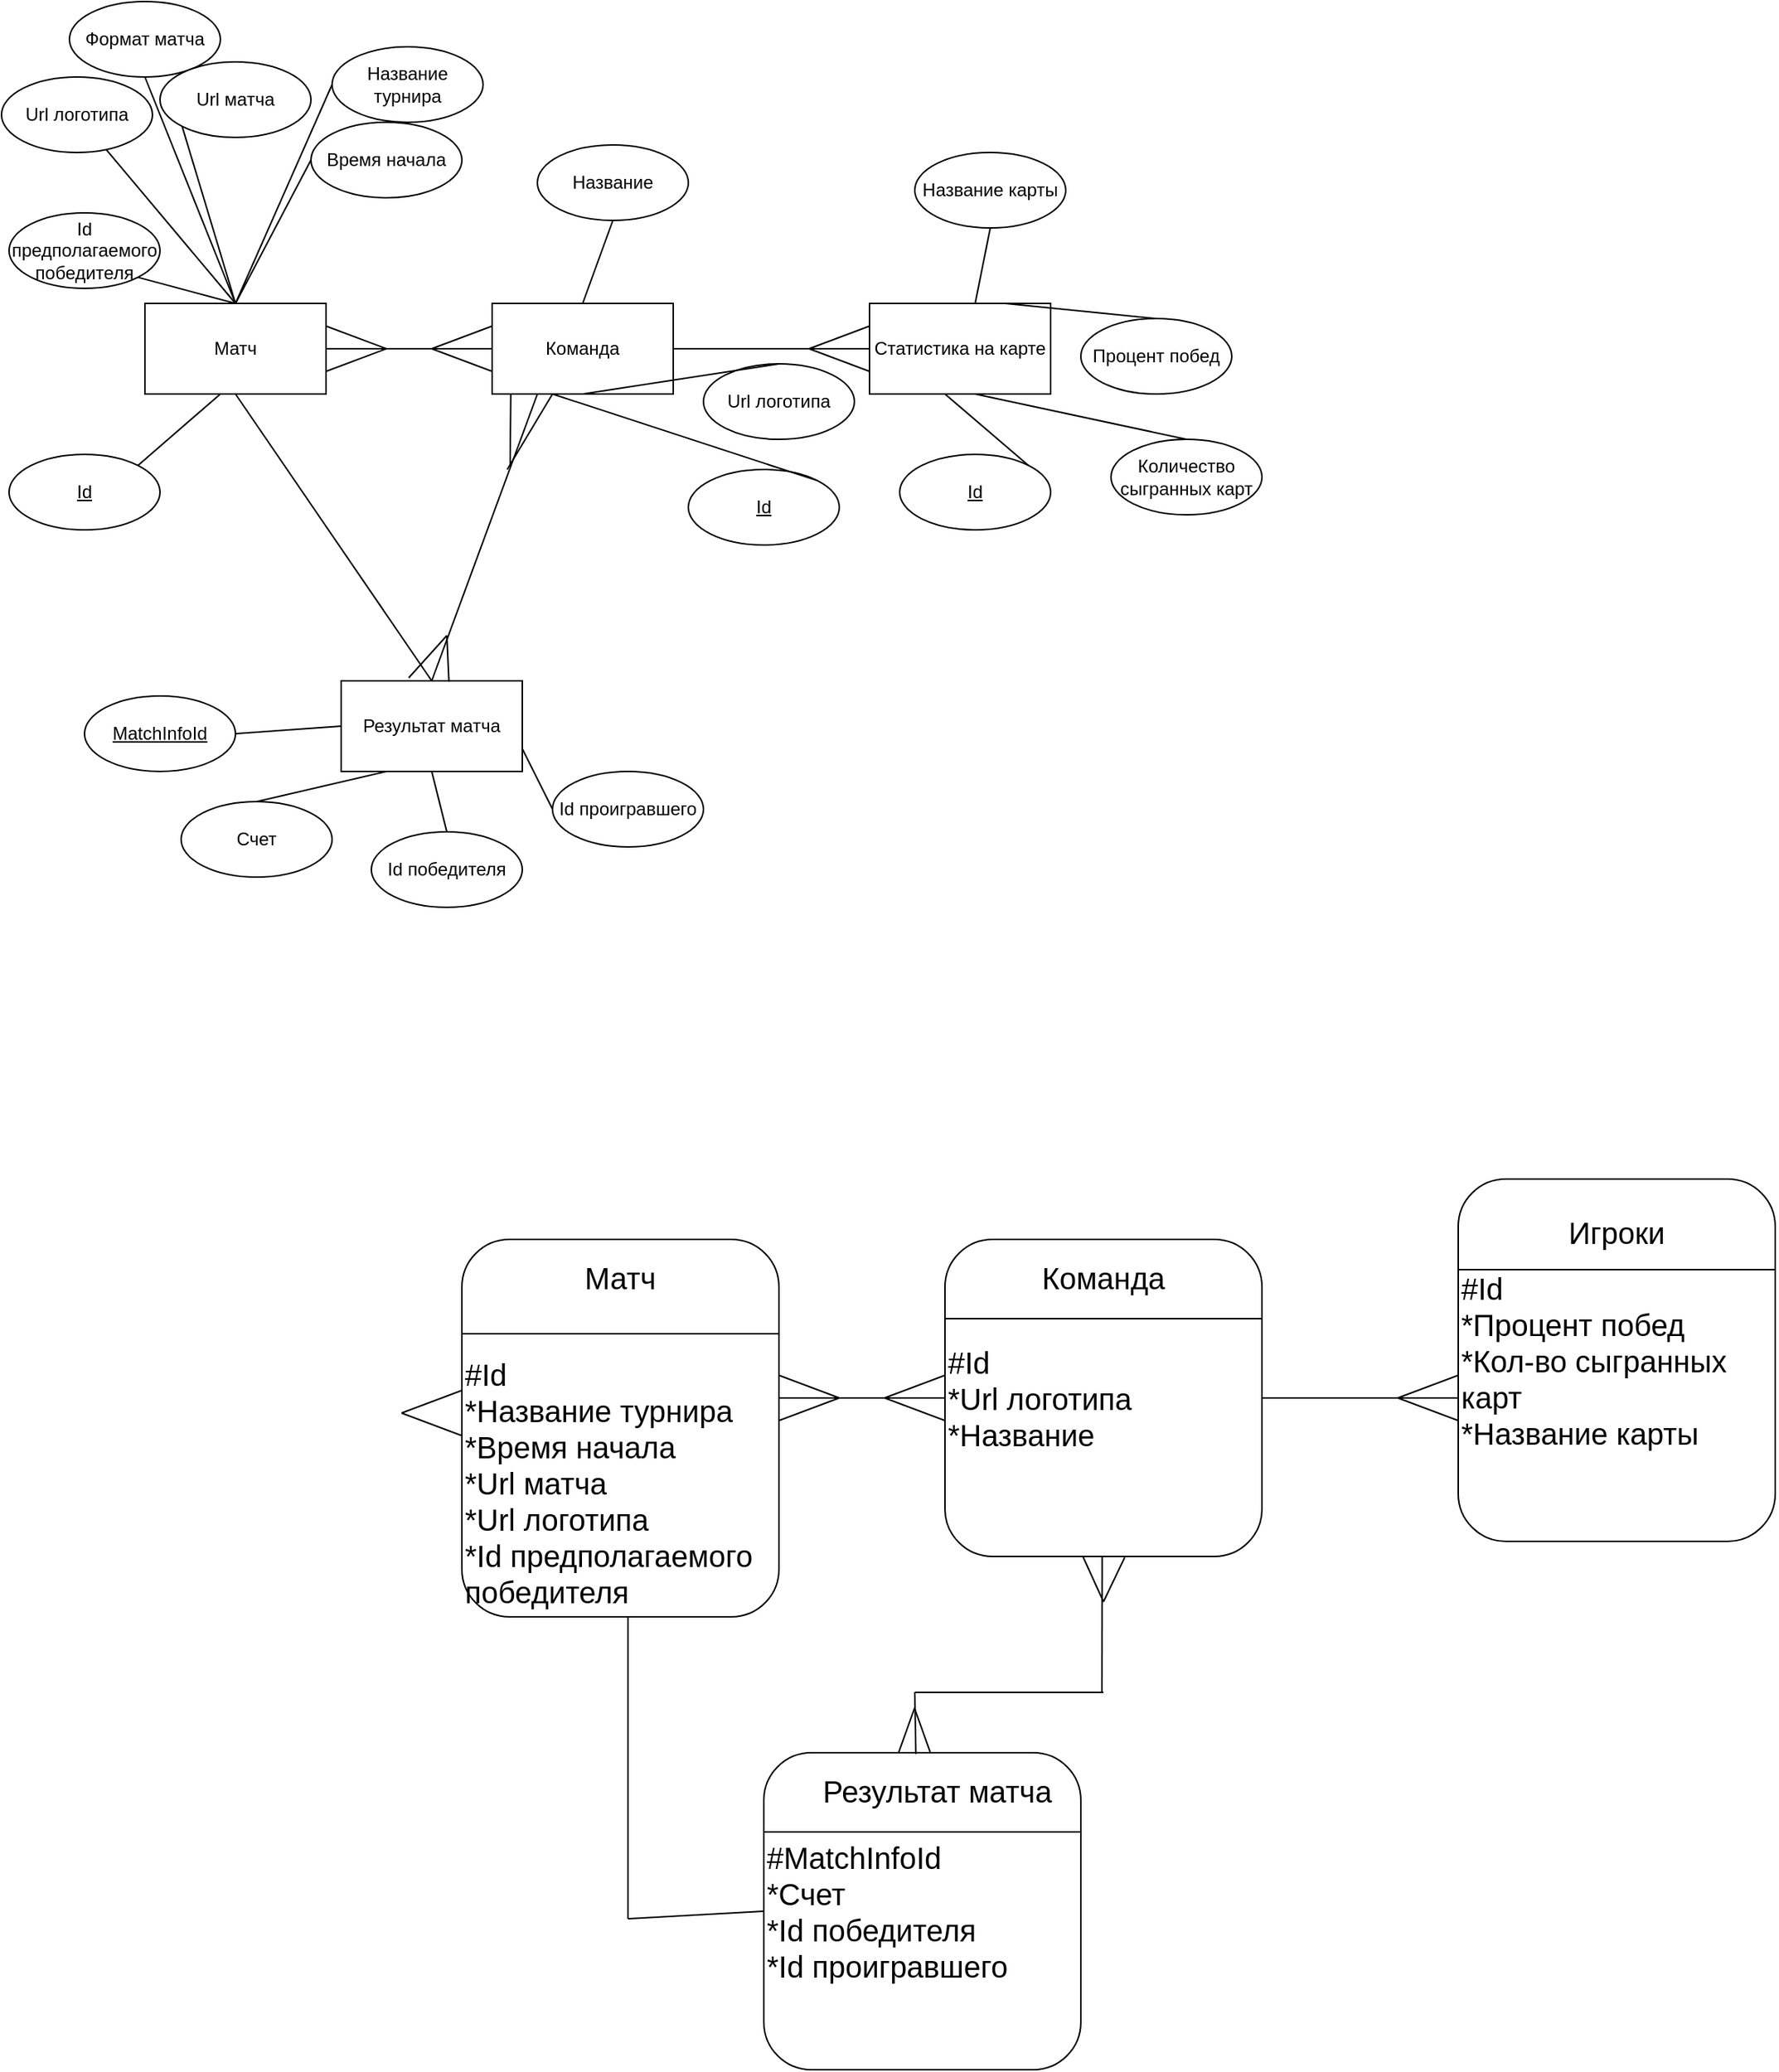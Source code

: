 <mxfile version="14.7.2" type="github">
  <diagram id="03FjcUnf6Z8f4p4BtVnu" name="Page-1">
    <mxGraphModel dx="1925" dy="1122" grid="1" gridSize="10" guides="1" tooltips="1" connect="1" arrows="1" fold="1" page="1" pageScale="1" pageWidth="827" pageHeight="1169" math="0" shadow="0">
      <root>
        <mxCell id="0" />
        <mxCell id="1" parent="0" />
        <mxCell id="qCNo12KEY4N09CPlPDrK-2" value="" style="endArrow=none;html=1;exitX=0.5;exitY=0;exitDx=0;exitDy=0;entryX=0.5;entryY=1;entryDx=0;entryDy=0;" parent="1" source="0zwGo8pYZ29Yp3DjjryM-12" target="qCNo12KEY4N09CPlPDrK-3" edge="1">
          <mxGeometry width="50" height="50" relative="1" as="geometry">
            <mxPoint x="50" y="440" as="sourcePoint" />
            <mxPoint x="240" y="440" as="targetPoint" />
          </mxGeometry>
        </mxCell>
        <mxCell id="qCNo12KEY4N09CPlPDrK-3" value="Матч" style="rounded=0;whiteSpace=wrap;html=1;" parent="1" vertex="1">
          <mxGeometry x="240" y="410" width="120" height="60" as="geometry" />
        </mxCell>
        <mxCell id="qCNo12KEY4N09CPlPDrK-6" value="" style="endArrow=none;html=1;exitX=1;exitY=0.5;exitDx=0;exitDy=0;" parent="1" edge="1">
          <mxGeometry width="50" height="50" relative="1" as="geometry">
            <mxPoint x="360" y="440" as="sourcePoint" />
            <mxPoint x="470" y="440" as="targetPoint" />
          </mxGeometry>
        </mxCell>
        <mxCell id="qCNo12KEY4N09CPlPDrK-7" value="Команда" style="rounded=0;whiteSpace=wrap;html=1;" parent="1" vertex="1">
          <mxGeometry x="470" y="410" width="120" height="60" as="geometry" />
        </mxCell>
        <mxCell id="qCNo12KEY4N09CPlPDrK-8" value="" style="endArrow=none;html=1;entryX=0;entryY=0.25;entryDx=0;entryDy=0;" parent="1" target="qCNo12KEY4N09CPlPDrK-7" edge="1">
          <mxGeometry width="50" height="50" relative="1" as="geometry">
            <mxPoint x="430" y="440" as="sourcePoint" />
            <mxPoint x="490" y="400" as="targetPoint" />
          </mxGeometry>
        </mxCell>
        <mxCell id="qCNo12KEY4N09CPlPDrK-9" value="" style="endArrow=none;html=1;entryX=0;entryY=0.75;entryDx=0;entryDy=0;" parent="1" target="qCNo12KEY4N09CPlPDrK-7" edge="1">
          <mxGeometry width="50" height="50" relative="1" as="geometry">
            <mxPoint x="430" y="440" as="sourcePoint" />
            <mxPoint x="480" y="435" as="targetPoint" />
          </mxGeometry>
        </mxCell>
        <mxCell id="qCNo12KEY4N09CPlPDrK-10" value="" style="endArrow=none;html=1;entryX=1;entryY=0.25;entryDx=0;entryDy=0;" parent="1" target="qCNo12KEY4N09CPlPDrK-3" edge="1">
          <mxGeometry width="50" height="50" relative="1" as="geometry">
            <mxPoint x="400" y="440" as="sourcePoint" />
            <mxPoint x="480" y="435" as="targetPoint" />
          </mxGeometry>
        </mxCell>
        <mxCell id="qCNo12KEY4N09CPlPDrK-11" value="" style="endArrow=none;html=1;entryX=1;entryY=0.75;entryDx=0;entryDy=0;" parent="1" target="qCNo12KEY4N09CPlPDrK-3" edge="1">
          <mxGeometry width="50" height="50" relative="1" as="geometry">
            <mxPoint x="400" y="440" as="sourcePoint" />
            <mxPoint x="480" y="465" as="targetPoint" />
          </mxGeometry>
        </mxCell>
        <mxCell id="qCNo12KEY4N09CPlPDrK-12" value="Статистика на карте" style="rounded=0;whiteSpace=wrap;html=1;" parent="1" vertex="1">
          <mxGeometry x="720" y="410" width="120" height="60" as="geometry" />
        </mxCell>
        <mxCell id="qCNo12KEY4N09CPlPDrK-13" value="" style="endArrow=none;html=1;entryX=0;entryY=0.25;entryDx=0;entryDy=0;" parent="1" target="qCNo12KEY4N09CPlPDrK-12" edge="1">
          <mxGeometry width="50" height="50" relative="1" as="geometry">
            <mxPoint x="680" y="440" as="sourcePoint" />
            <mxPoint x="740" y="400" as="targetPoint" />
          </mxGeometry>
        </mxCell>
        <mxCell id="qCNo12KEY4N09CPlPDrK-14" value="" style="endArrow=none;html=1;entryX=0;entryY=0.75;entryDx=0;entryDy=0;" parent="1" target="qCNo12KEY4N09CPlPDrK-12" edge="1">
          <mxGeometry width="50" height="50" relative="1" as="geometry">
            <mxPoint x="680" y="440" as="sourcePoint" />
            <mxPoint x="730" y="435" as="targetPoint" />
          </mxGeometry>
        </mxCell>
        <mxCell id="qCNo12KEY4N09CPlPDrK-15" value="" style="endArrow=none;html=1;exitX=1;exitY=0.5;exitDx=0;exitDy=0;entryX=0;entryY=0.5;entryDx=0;entryDy=0;" parent="1" source="qCNo12KEY4N09CPlPDrK-7" target="qCNo12KEY4N09CPlPDrK-12" edge="1">
          <mxGeometry width="50" height="50" relative="1" as="geometry">
            <mxPoint x="370" y="450" as="sourcePoint" />
            <mxPoint x="480" y="450" as="targetPoint" />
          </mxGeometry>
        </mxCell>
        <mxCell id="qCNo12KEY4N09CPlPDrK-32" value="Формат матча" style="ellipse;whiteSpace=wrap;html=1;" parent="1" vertex="1">
          <mxGeometry x="190" y="210" width="100" height="50" as="geometry" />
        </mxCell>
        <mxCell id="qCNo12KEY4N09CPlPDrK-33" value="Url матча" style="ellipse;whiteSpace=wrap;html=1;" parent="1" vertex="1">
          <mxGeometry x="250" y="250" width="100" height="50" as="geometry" />
        </mxCell>
        <mxCell id="qCNo12KEY4N09CPlPDrK-34" value="Url логотипа" style="ellipse;whiteSpace=wrap;html=1;" parent="1" vertex="1">
          <mxGeometry x="610" y="450" width="100" height="50" as="geometry" />
        </mxCell>
        <mxCell id="qCNo12KEY4N09CPlPDrK-35" value="" style="endArrow=none;html=1;exitX=0.5;exitY=0;exitDx=0;exitDy=0;entryX=0.5;entryY=1;entryDx=0;entryDy=0;" parent="1" source="qCNo12KEY4N09CPlPDrK-3" target="qCNo12KEY4N09CPlPDrK-32" edge="1">
          <mxGeometry width="50" height="50" relative="1" as="geometry">
            <mxPoint x="330" y="410" as="sourcePoint" />
            <mxPoint x="380" y="360" as="targetPoint" />
          </mxGeometry>
        </mxCell>
        <mxCell id="qCNo12KEY4N09CPlPDrK-36" value="" style="endArrow=none;html=1;entryX=0;entryY=1;entryDx=0;entryDy=0;exitX=0.5;exitY=0;exitDx=0;exitDy=0;" parent="1" source="qCNo12KEY4N09CPlPDrK-3" target="qCNo12KEY4N09CPlPDrK-33" edge="1">
          <mxGeometry width="50" height="50" relative="1" as="geometry">
            <mxPoint x="300" y="400" as="sourcePoint" />
            <mxPoint x="330" y="360" as="targetPoint" />
          </mxGeometry>
        </mxCell>
        <mxCell id="qCNo12KEY4N09CPlPDrK-37" value="" style="endArrow=none;html=1;exitX=0.5;exitY=1;exitDx=0;exitDy=0;entryX=0.5;entryY=0;entryDx=0;entryDy=0;" parent="1" source="qCNo12KEY4N09CPlPDrK-7" target="qCNo12KEY4N09CPlPDrK-34" edge="1">
          <mxGeometry width="50" height="50" relative="1" as="geometry">
            <mxPoint x="680" y="620" as="sourcePoint" />
            <mxPoint x="720" y="560" as="targetPoint" />
          </mxGeometry>
        </mxCell>
        <mxCell id="qCNo12KEY4N09CPlPDrK-38" value="Название" style="ellipse;whiteSpace=wrap;html=1;" parent="1" vertex="1">
          <mxGeometry x="500" y="305" width="100" height="50" as="geometry" />
        </mxCell>
        <mxCell id="qCNo12KEY4N09CPlPDrK-39" value="" style="endArrow=none;html=1;exitX=0.5;exitY=0;exitDx=0;exitDy=0;entryX=0.5;entryY=1;entryDx=0;entryDy=0;" parent="1" source="qCNo12KEY4N09CPlPDrK-7" target="qCNo12KEY4N09CPlPDrK-38" edge="1">
          <mxGeometry width="50" height="50" relative="1" as="geometry">
            <mxPoint x="560" y="430" as="sourcePoint" />
            <mxPoint x="610" y="380" as="targetPoint" />
          </mxGeometry>
        </mxCell>
        <mxCell id="qCNo12KEY4N09CPlPDrK-40" value="Название карты" style="ellipse;whiteSpace=wrap;html=1;" parent="1" vertex="1">
          <mxGeometry x="750" y="310" width="100" height="50" as="geometry" />
        </mxCell>
        <mxCell id="qCNo12KEY4N09CPlPDrK-41" value="" style="endArrow=none;html=1;exitX=0.5;exitY=0;exitDx=0;exitDy=0;entryX=0.5;entryY=1;entryDx=0;entryDy=0;" parent="1" target="qCNo12KEY4N09CPlPDrK-40" edge="1">
          <mxGeometry width="50" height="50" relative="1" as="geometry">
            <mxPoint x="790" y="410" as="sourcePoint" />
            <mxPoint x="870" y="380" as="targetPoint" />
          </mxGeometry>
        </mxCell>
        <mxCell id="qCNo12KEY4N09CPlPDrK-42" value="Количество сыгранных карт" style="ellipse;whiteSpace=wrap;html=1;" parent="1" vertex="1">
          <mxGeometry x="880" y="500" width="100" height="50" as="geometry" />
        </mxCell>
        <mxCell id="qCNo12KEY4N09CPlPDrK-43" value="" style="endArrow=none;html=1;exitX=0.5;exitY=1;exitDx=0;exitDy=0;entryX=0.5;entryY=0;entryDx=0;entryDy=0;" parent="1" target="qCNo12KEY4N09CPlPDrK-42" edge="1">
          <mxGeometry width="50" height="50" relative="1" as="geometry">
            <mxPoint x="790" y="470" as="sourcePoint" />
            <mxPoint x="980" y="560" as="targetPoint" />
          </mxGeometry>
        </mxCell>
        <mxCell id="qCNo12KEY4N09CPlPDrK-52" value="&lt;font style=&quot;font-size: 20px&quot;&gt;#MatchInfoId&lt;br&gt;*Счет&lt;br&gt;*Id победителя&lt;br&gt;*Id проигравшего&lt;br&gt;&lt;/font&gt;" style="rounded=1;whiteSpace=wrap;html=1;align=left;" parent="1" vertex="1">
          <mxGeometry x="650" y="1370" width="210" height="210" as="geometry" />
        </mxCell>
        <mxCell id="qCNo12KEY4N09CPlPDrK-53" value="" style="endArrow=none;html=1;exitX=0;exitY=0.25;exitDx=0;exitDy=0;entryX=1;entryY=0.25;entryDx=0;entryDy=0;" parent="1" source="qCNo12KEY4N09CPlPDrK-52" target="qCNo12KEY4N09CPlPDrK-52" edge="1">
          <mxGeometry width="50" height="50" relative="1" as="geometry">
            <mxPoint x="740" y="1500" as="sourcePoint" />
            <mxPoint x="790" y="1450" as="targetPoint" />
          </mxGeometry>
        </mxCell>
        <mxCell id="qCNo12KEY4N09CPlPDrK-54" value="&lt;span style=&quot;font-size: 20px&quot;&gt;Результат матча&lt;/span&gt;" style="text;html=1;strokeColor=none;fillColor=none;align=center;verticalAlign=middle;whiteSpace=wrap;rounded=0;" parent="1" vertex="1">
          <mxGeometry x="660" y="1370" width="210" height="50" as="geometry" />
        </mxCell>
        <mxCell id="qCNo12KEY4N09CPlPDrK-56" value="&lt;font style=&quot;font-size: 20px&quot;&gt;&lt;br&gt;&lt;br&gt;&lt;br&gt;&lt;br&gt;#Id&lt;br&gt;*Название турнира&lt;br&gt;&lt;div&gt;&lt;span&gt;*Время начала&lt;/span&gt;&lt;/div&gt;*Url матча&lt;br&gt;*Url логотипа&lt;br&gt;*Id предполагаемого победителя&lt;br&gt;&lt;br&gt;&lt;/font&gt;" style="rounded=1;whiteSpace=wrap;html=1;align=left;" parent="1" vertex="1">
          <mxGeometry x="450" y="1030" width="210" height="250" as="geometry" />
        </mxCell>
        <mxCell id="qCNo12KEY4N09CPlPDrK-57" value="" style="endArrow=none;html=1;exitX=0;exitY=0.25;exitDx=0;exitDy=0;entryX=1;entryY=0.25;entryDx=0;entryDy=0;" parent="1" source="qCNo12KEY4N09CPlPDrK-56" target="qCNo12KEY4N09CPlPDrK-56" edge="1">
          <mxGeometry width="50" height="50" relative="1" as="geometry">
            <mxPoint x="530" y="1160" as="sourcePoint" />
            <mxPoint x="580" y="1110" as="targetPoint" />
          </mxGeometry>
        </mxCell>
        <mxCell id="qCNo12KEY4N09CPlPDrK-58" value="&lt;span style=&quot;font-size: 20px&quot;&gt;Матч&lt;/span&gt;" style="text;html=1;strokeColor=none;fillColor=none;align=center;verticalAlign=middle;whiteSpace=wrap;rounded=0;" parent="1" vertex="1">
          <mxGeometry x="450" y="1030" width="210" height="50" as="geometry" />
        </mxCell>
        <mxCell id="qCNo12KEY4N09CPlPDrK-60" value="" style="endArrow=none;html=1;entryX=0;entryY=0.25;entryDx=0;entryDy=0;" parent="1" edge="1">
          <mxGeometry width="50" height="50" relative="1" as="geometry">
            <mxPoint x="410.0" y="1145" as="sourcePoint" />
            <mxPoint x="450.0" y="1130" as="targetPoint" />
          </mxGeometry>
        </mxCell>
        <mxCell id="qCNo12KEY4N09CPlPDrK-61" value="" style="endArrow=none;html=1;entryX=0;entryY=0.75;entryDx=0;entryDy=0;" parent="1" edge="1">
          <mxGeometry width="50" height="50" relative="1" as="geometry">
            <mxPoint x="410.0" y="1145" as="sourcePoint" />
            <mxPoint x="450.0" y="1160" as="targetPoint" />
          </mxGeometry>
        </mxCell>
        <mxCell id="qCNo12KEY4N09CPlPDrK-62" value="&lt;font style=&quot;font-size: 20px&quot;&gt;#Id&lt;br&gt;*Url логотипа&lt;br&gt;*Название&lt;br&gt;&lt;/font&gt;" style="rounded=1;whiteSpace=wrap;html=1;align=left;" parent="1" vertex="1">
          <mxGeometry x="770" y="1030" width="210" height="210" as="geometry" />
        </mxCell>
        <mxCell id="qCNo12KEY4N09CPlPDrK-63" value="" style="endArrow=none;html=1;exitX=0;exitY=0.25;exitDx=0;exitDy=0;entryX=1;entryY=0.25;entryDx=0;entryDy=0;" parent="1" source="qCNo12KEY4N09CPlPDrK-62" target="qCNo12KEY4N09CPlPDrK-62" edge="1">
          <mxGeometry width="50" height="50" relative="1" as="geometry">
            <mxPoint x="850" y="1160" as="sourcePoint" />
            <mxPoint x="900" y="1110" as="targetPoint" />
          </mxGeometry>
        </mxCell>
        <mxCell id="qCNo12KEY4N09CPlPDrK-64" value="&lt;span style=&quot;font-size: 20px&quot;&gt;Команда&lt;/span&gt;" style="text;html=1;strokeColor=none;fillColor=none;align=center;verticalAlign=middle;whiteSpace=wrap;rounded=0;" parent="1" vertex="1">
          <mxGeometry x="770" y="1030" width="210" height="50" as="geometry" />
        </mxCell>
        <mxCell id="qCNo12KEY4N09CPlPDrK-65" value="" style="endArrow=none;html=1;exitX=1;exitY=0.5;exitDx=0;exitDy=0;" parent="1" edge="1">
          <mxGeometry width="50" height="50" relative="1" as="geometry">
            <mxPoint x="660" y="1135" as="sourcePoint" />
            <mxPoint x="770" y="1135" as="targetPoint" />
          </mxGeometry>
        </mxCell>
        <mxCell id="qCNo12KEY4N09CPlPDrK-66" value="" style="endArrow=none;html=1;entryX=0;entryY=0.25;entryDx=0;entryDy=0;" parent="1" edge="1">
          <mxGeometry width="50" height="50" relative="1" as="geometry">
            <mxPoint x="730" y="1135" as="sourcePoint" />
            <mxPoint x="770" y="1120" as="targetPoint" />
          </mxGeometry>
        </mxCell>
        <mxCell id="qCNo12KEY4N09CPlPDrK-67" value="" style="endArrow=none;html=1;entryX=0;entryY=0.75;entryDx=0;entryDy=0;" parent="1" edge="1">
          <mxGeometry width="50" height="50" relative="1" as="geometry">
            <mxPoint x="730" y="1135" as="sourcePoint" />
            <mxPoint x="770" y="1150" as="targetPoint" />
          </mxGeometry>
        </mxCell>
        <mxCell id="qCNo12KEY4N09CPlPDrK-68" value="" style="endArrow=none;html=1;entryX=1;entryY=0.25;entryDx=0;entryDy=0;" parent="1" edge="1">
          <mxGeometry width="50" height="50" relative="1" as="geometry">
            <mxPoint x="700" y="1135" as="sourcePoint" />
            <mxPoint x="660" y="1120" as="targetPoint" />
          </mxGeometry>
        </mxCell>
        <mxCell id="qCNo12KEY4N09CPlPDrK-69" value="" style="endArrow=none;html=1;entryX=1;entryY=0.75;entryDx=0;entryDy=0;" parent="1" edge="1">
          <mxGeometry width="50" height="50" relative="1" as="geometry">
            <mxPoint x="700" y="1135" as="sourcePoint" />
            <mxPoint x="660" y="1150" as="targetPoint" />
          </mxGeometry>
        </mxCell>
        <mxCell id="qCNo12KEY4N09CPlPDrK-77" value="&lt;font style=&quot;font-size: 20px&quot;&gt;#Id&lt;br&gt;*Процент побед&lt;br&gt;*Кол-во сыгранных карт&lt;br&gt;*Название карты&lt;br&gt;&lt;/font&gt;" style="rounded=1;whiteSpace=wrap;html=1;align=left;" parent="1" vertex="1">
          <mxGeometry x="1110" y="990" width="210" height="240" as="geometry" />
        </mxCell>
        <mxCell id="qCNo12KEY4N09CPlPDrK-78" value="" style="endArrow=none;html=1;exitX=0;exitY=0.25;exitDx=0;exitDy=0;entryX=1;entryY=0.25;entryDx=0;entryDy=0;" parent="1" source="qCNo12KEY4N09CPlPDrK-77" target="qCNo12KEY4N09CPlPDrK-77" edge="1">
          <mxGeometry width="50" height="50" relative="1" as="geometry">
            <mxPoint x="1190" y="1150" as="sourcePoint" />
            <mxPoint x="1240" y="1100" as="targetPoint" />
          </mxGeometry>
        </mxCell>
        <mxCell id="qCNo12KEY4N09CPlPDrK-79" value="&lt;span style=&quot;font-size: 20px&quot;&gt;Игроки&lt;/span&gt;" style="text;html=1;strokeColor=none;fillColor=none;align=center;verticalAlign=middle;whiteSpace=wrap;rounded=0;" parent="1" vertex="1">
          <mxGeometry x="1110" y="1000" width="210" height="50" as="geometry" />
        </mxCell>
        <mxCell id="qCNo12KEY4N09CPlPDrK-80" value="" style="endArrow=none;html=1;entryX=0;entryY=0.25;entryDx=0;entryDy=0;" parent="1" edge="1">
          <mxGeometry width="50" height="50" relative="1" as="geometry">
            <mxPoint x="1070" y="1135" as="sourcePoint" />
            <mxPoint x="1110" y="1120" as="targetPoint" />
          </mxGeometry>
        </mxCell>
        <mxCell id="qCNo12KEY4N09CPlPDrK-81" value="" style="endArrow=none;html=1;entryX=0;entryY=0.75;entryDx=0;entryDy=0;" parent="1" edge="1">
          <mxGeometry width="50" height="50" relative="1" as="geometry">
            <mxPoint x="1070" y="1135" as="sourcePoint" />
            <mxPoint x="1110" y="1150" as="targetPoint" />
          </mxGeometry>
        </mxCell>
        <mxCell id="qCNo12KEY4N09CPlPDrK-82" value="" style="endArrow=none;html=1;exitX=1;exitY=0.5;exitDx=0;exitDy=0;entryX=0;entryY=0.5;entryDx=0;entryDy=0;" parent="1" edge="1">
          <mxGeometry width="50" height="50" relative="1" as="geometry">
            <mxPoint x="980" y="1135" as="sourcePoint" />
            <mxPoint x="1110" y="1135" as="targetPoint" />
          </mxGeometry>
        </mxCell>
        <mxCell id="qCNo12KEY4N09CPlPDrK-90" value="" style="endArrow=none;html=1;" parent="1" edge="1">
          <mxGeometry width="50" height="50" relative="1" as="geometry">
            <mxPoint x="560" y="1480" as="sourcePoint" />
            <mxPoint x="560" y="1280" as="targetPoint" />
          </mxGeometry>
        </mxCell>
        <mxCell id="qCNo12KEY4N09CPlPDrK-104" value="&lt;u&gt;Id&lt;/u&gt;" style="ellipse;whiteSpace=wrap;html=1;" parent="1" vertex="1">
          <mxGeometry x="150" y="510" width="100" height="50" as="geometry" />
        </mxCell>
        <mxCell id="qCNo12KEY4N09CPlPDrK-105" value="" style="endArrow=none;html=1;entryX=0.25;entryY=1;entryDx=0;entryDy=0;exitX=1;exitY=0;exitDx=0;exitDy=0;" parent="1" source="qCNo12KEY4N09CPlPDrK-104" edge="1">
          <mxGeometry width="50" height="50" relative="1" as="geometry">
            <mxPoint x="340.0" y="590" as="sourcePoint" />
            <mxPoint x="290" y="470" as="targetPoint" />
          </mxGeometry>
        </mxCell>
        <mxCell id="qCNo12KEY4N09CPlPDrK-106" value="&lt;u&gt;Id&lt;/u&gt;" style="ellipse;whiteSpace=wrap;html=1;" parent="1" vertex="1">
          <mxGeometry x="600" y="520" width="100" height="50" as="geometry" />
        </mxCell>
        <mxCell id="qCNo12KEY4N09CPlPDrK-107" value="" style="endArrow=none;html=1;entryX=0.25;entryY=1;entryDx=0;entryDy=0;exitX=1;exitY=0;exitDx=0;exitDy=0;" parent="1" source="qCNo12KEY4N09CPlPDrK-106" edge="1">
          <mxGeometry width="50" height="50" relative="1" as="geometry">
            <mxPoint x="560.0" y="590" as="sourcePoint" />
            <mxPoint x="510" y="470" as="targetPoint" />
          </mxGeometry>
        </mxCell>
        <mxCell id="qCNo12KEY4N09CPlPDrK-108" value="&lt;u&gt;Id&lt;/u&gt;" style="ellipse;whiteSpace=wrap;html=1;" parent="1" vertex="1">
          <mxGeometry x="740" y="510" width="100" height="50" as="geometry" />
        </mxCell>
        <mxCell id="qCNo12KEY4N09CPlPDrK-109" value="" style="endArrow=none;html=1;entryX=0.25;entryY=1;entryDx=0;entryDy=0;exitX=1;exitY=0;exitDx=0;exitDy=0;" parent="1" source="qCNo12KEY4N09CPlPDrK-108" edge="1">
          <mxGeometry width="50" height="50" relative="1" as="geometry">
            <mxPoint x="820.0" y="590" as="sourcePoint" />
            <mxPoint x="770" y="470" as="targetPoint" />
          </mxGeometry>
        </mxCell>
        <mxCell id="0zwGo8pYZ29Yp3DjjryM-1" value="Название турнира" style="ellipse;whiteSpace=wrap;html=1;" parent="1" vertex="1">
          <mxGeometry x="364" y="240" width="100" height="50" as="geometry" />
        </mxCell>
        <mxCell id="0zwGo8pYZ29Yp3DjjryM-2" value="" style="endArrow=none;html=1;exitX=0.5;exitY=0;exitDx=0;exitDy=0;entryX=0;entryY=0.5;entryDx=0;entryDy=0;" parent="1" source="qCNo12KEY4N09CPlPDrK-3" target="0zwGo8pYZ29Yp3DjjryM-1" edge="1">
          <mxGeometry width="50" height="50" relative="1" as="geometry">
            <mxPoint x="370" y="450" as="sourcePoint" />
            <mxPoint x="480" y="450" as="targetPoint" />
          </mxGeometry>
        </mxCell>
        <mxCell id="0zwGo8pYZ29Yp3DjjryM-3" value="Время начала" style="ellipse;whiteSpace=wrap;html=1;" parent="1" vertex="1">
          <mxGeometry x="350" y="290" width="100" height="50" as="geometry" />
        </mxCell>
        <mxCell id="0zwGo8pYZ29Yp3DjjryM-4" value="" style="endArrow=none;html=1;exitX=0.5;exitY=0;exitDx=0;exitDy=0;entryX=0;entryY=0.5;entryDx=0;entryDy=0;" parent="1" source="qCNo12KEY4N09CPlPDrK-3" target="0zwGo8pYZ29Yp3DjjryM-3" edge="1">
          <mxGeometry width="50" height="50" relative="1" as="geometry">
            <mxPoint x="310" y="420" as="sourcePoint" />
            <mxPoint x="370" y="255" as="targetPoint" />
          </mxGeometry>
        </mxCell>
        <mxCell id="0zwGo8pYZ29Yp3DjjryM-5" value="Url логотипа" style="ellipse;whiteSpace=wrap;html=1;" parent="1" vertex="1">
          <mxGeometry x="145" y="260" width="100" height="50" as="geometry" />
        </mxCell>
        <mxCell id="0zwGo8pYZ29Yp3DjjryM-6" value="" style="endArrow=none;html=1;exitX=0.5;exitY=0;exitDx=0;exitDy=0;" parent="1" source="qCNo12KEY4N09CPlPDrK-3" target="0zwGo8pYZ29Yp3DjjryM-5" edge="1">
          <mxGeometry width="50" height="50" relative="1" as="geometry">
            <mxPoint x="310" y="420" as="sourcePoint" />
            <mxPoint x="234" y="240" as="targetPoint" />
          </mxGeometry>
        </mxCell>
        <mxCell id="0zwGo8pYZ29Yp3DjjryM-7" value="Id предполагаемого победителя" style="ellipse;whiteSpace=wrap;html=1;" parent="1" vertex="1">
          <mxGeometry x="150" y="350" width="100" height="50" as="geometry" />
        </mxCell>
        <mxCell id="0zwGo8pYZ29Yp3DjjryM-8" value="" style="endArrow=none;html=1;entryX=1;entryY=1;entryDx=0;entryDy=0;exitX=0.5;exitY=0;exitDx=0;exitDy=0;" parent="1" source="qCNo12KEY4N09CPlPDrK-3" target="0zwGo8pYZ29Yp3DjjryM-7" edge="1">
          <mxGeometry width="50" height="50" relative="1" as="geometry">
            <mxPoint x="300" y="410" as="sourcePoint" />
            <mxPoint x="250" y="270" as="targetPoint" />
          </mxGeometry>
        </mxCell>
        <mxCell id="0zwGo8pYZ29Yp3DjjryM-9" value="Процент побед" style="ellipse;whiteSpace=wrap;html=1;" parent="1" vertex="1">
          <mxGeometry x="860" y="420" width="100" height="50" as="geometry" />
        </mxCell>
        <mxCell id="0zwGo8pYZ29Yp3DjjryM-10" value="" style="endArrow=none;html=1;exitX=0.75;exitY=0;exitDx=0;exitDy=0;entryX=0.5;entryY=0;entryDx=0;entryDy=0;" parent="1" source="qCNo12KEY4N09CPlPDrK-12" target="0zwGo8pYZ29Yp3DjjryM-9" edge="1">
          <mxGeometry width="50" height="50" relative="1" as="geometry">
            <mxPoint x="820" y="385" as="sourcePoint" />
            <mxPoint x="970" y="430" as="targetPoint" />
          </mxGeometry>
        </mxCell>
        <mxCell id="0zwGo8pYZ29Yp3DjjryM-12" value="Результат матча" style="rounded=0;whiteSpace=wrap;html=1;" parent="1" vertex="1">
          <mxGeometry x="370" y="660" width="120" height="60" as="geometry" />
        </mxCell>
        <mxCell id="0zwGo8pYZ29Yp3DjjryM-13" value="&lt;u&gt;MatchInfoId&lt;/u&gt;" style="ellipse;whiteSpace=wrap;html=1;" parent="1" vertex="1">
          <mxGeometry x="200" y="670" width="100" height="50" as="geometry" />
        </mxCell>
        <mxCell id="0zwGo8pYZ29Yp3DjjryM-14" value="Счет" style="ellipse;whiteSpace=wrap;html=1;" parent="1" vertex="1">
          <mxGeometry x="264" y="740" width="100" height="50" as="geometry" />
        </mxCell>
        <mxCell id="0zwGo8pYZ29Yp3DjjryM-15" value="Id победителя" style="ellipse;whiteSpace=wrap;html=1;" parent="1" vertex="1">
          <mxGeometry x="390" y="760" width="100" height="50" as="geometry" />
        </mxCell>
        <mxCell id="0zwGo8pYZ29Yp3DjjryM-16" value="Id проигравшего" style="ellipse;whiteSpace=wrap;html=1;" parent="1" vertex="1">
          <mxGeometry x="510" y="720" width="100" height="50" as="geometry" />
        </mxCell>
        <mxCell id="0zwGo8pYZ29Yp3DjjryM-17" value="" style="endArrow=none;html=1;exitX=0;exitY=0.5;exitDx=0;exitDy=0;entryX=1;entryY=0.5;entryDx=0;entryDy=0;" parent="1" source="0zwGo8pYZ29Yp3DjjryM-12" target="0zwGo8pYZ29Yp3DjjryM-13" edge="1">
          <mxGeometry width="50" height="50" relative="1" as="geometry">
            <mxPoint x="440" y="670" as="sourcePoint" />
            <mxPoint x="310" y="480" as="targetPoint" />
          </mxGeometry>
        </mxCell>
        <mxCell id="0zwGo8pYZ29Yp3DjjryM-19" value="" style="endArrow=none;html=1;exitX=0.25;exitY=1;exitDx=0;exitDy=0;entryX=0.5;entryY=0;entryDx=0;entryDy=0;" parent="1" source="0zwGo8pYZ29Yp3DjjryM-12" target="0zwGo8pYZ29Yp3DjjryM-14" edge="1">
          <mxGeometry width="50" height="50" relative="1" as="geometry">
            <mxPoint x="380" y="700" as="sourcePoint" />
            <mxPoint x="310" y="705" as="targetPoint" />
          </mxGeometry>
        </mxCell>
        <mxCell id="0zwGo8pYZ29Yp3DjjryM-20" value="" style="endArrow=none;html=1;exitX=0.5;exitY=1;exitDx=0;exitDy=0;entryX=0.5;entryY=0;entryDx=0;entryDy=0;" parent="1" source="0zwGo8pYZ29Yp3DjjryM-12" target="0zwGo8pYZ29Yp3DjjryM-15" edge="1">
          <mxGeometry width="50" height="50" relative="1" as="geometry">
            <mxPoint x="410" y="730" as="sourcePoint" />
            <mxPoint x="324" y="750" as="targetPoint" />
          </mxGeometry>
        </mxCell>
        <mxCell id="0zwGo8pYZ29Yp3DjjryM-21" value="" style="endArrow=none;html=1;exitX=1;exitY=0.75;exitDx=0;exitDy=0;entryX=0;entryY=0.5;entryDx=0;entryDy=0;" parent="1" source="0zwGo8pYZ29Yp3DjjryM-12" target="0zwGo8pYZ29Yp3DjjryM-16" edge="1">
          <mxGeometry width="50" height="50" relative="1" as="geometry">
            <mxPoint x="440" y="730" as="sourcePoint" />
            <mxPoint x="450" y="770" as="targetPoint" />
          </mxGeometry>
        </mxCell>
        <mxCell id="ZWUeWFANW_-Ra9KqFna5-1" value="" style="endArrow=none;html=1;entryX=0.25;entryY=1;entryDx=0;entryDy=0;exitX=0.5;exitY=0;exitDx=0;exitDy=0;" edge="1" parent="1" source="0zwGo8pYZ29Yp3DjjryM-12" target="qCNo12KEY4N09CPlPDrK-7">
          <mxGeometry width="50" height="50" relative="1" as="geometry">
            <mxPoint x="430" y="650" as="sourcePoint" />
            <mxPoint x="310" y="480" as="targetPoint" />
          </mxGeometry>
        </mxCell>
        <mxCell id="ZWUeWFANW_-Ra9KqFna5-2" value="" style="endArrow=none;html=1;entryX=0.103;entryY=1.007;entryDx=0;entryDy=0;entryPerimeter=0;" edge="1" parent="1" target="qCNo12KEY4N09CPlPDrK-7">
          <mxGeometry width="50" height="50" relative="1" as="geometry">
            <mxPoint x="482" y="510" as="sourcePoint" />
            <mxPoint x="510" y="480" as="targetPoint" />
            <Array as="points">
              <mxPoint x="482" y="520" />
              <mxPoint x="482" y="510" />
            </Array>
          </mxGeometry>
        </mxCell>
        <mxCell id="ZWUeWFANW_-Ra9KqFna5-3" value="" style="endArrow=none;html=1;" edge="1" parent="1">
          <mxGeometry width="50" height="50" relative="1" as="geometry">
            <mxPoint x="480" y="520" as="sourcePoint" />
            <mxPoint x="510" y="470" as="targetPoint" />
          </mxGeometry>
        </mxCell>
        <mxCell id="ZWUeWFANW_-Ra9KqFna5-5" value="" style="endArrow=none;html=1;exitX=0.373;exitY=-0.033;exitDx=0;exitDy=0;exitPerimeter=0;" edge="1" parent="1" source="0zwGo8pYZ29Yp3DjjryM-12">
          <mxGeometry width="50" height="50" relative="1" as="geometry">
            <mxPoint x="490" y="530" as="sourcePoint" />
            <mxPoint x="440" y="630" as="targetPoint" />
          </mxGeometry>
        </mxCell>
        <mxCell id="ZWUeWFANW_-Ra9KqFna5-6" value="" style="endArrow=none;html=1;exitX=0.595;exitY=0.011;exitDx=0;exitDy=0;exitPerimeter=0;" edge="1" parent="1" source="0zwGo8pYZ29Yp3DjjryM-12">
          <mxGeometry width="50" height="50" relative="1" as="geometry">
            <mxPoint x="424.76" y="668.02" as="sourcePoint" />
            <mxPoint x="440" y="630" as="targetPoint" />
          </mxGeometry>
        </mxCell>
        <mxCell id="ZWUeWFANW_-Ra9KqFna5-8" value="" style="endArrow=none;html=1;entryX=0;entryY=0.5;entryDx=0;entryDy=0;" edge="1" parent="1" target="qCNo12KEY4N09CPlPDrK-52">
          <mxGeometry width="50" height="50" relative="1" as="geometry">
            <mxPoint x="560" y="1480" as="sourcePoint" />
            <mxPoint x="570" y="1290" as="targetPoint" />
          </mxGeometry>
        </mxCell>
        <mxCell id="ZWUeWFANW_-Ra9KqFna5-9" value="" style="endArrow=none;html=1;" edge="1" parent="1">
          <mxGeometry width="50" height="50" relative="1" as="geometry">
            <mxPoint x="874" y="1330" as="sourcePoint" />
            <mxPoint x="874.17" y="1240" as="targetPoint" />
          </mxGeometry>
        </mxCell>
        <mxCell id="ZWUeWFANW_-Ra9KqFna5-10" value="" style="endArrow=none;html=1;" edge="1" parent="1">
          <mxGeometry width="50" height="50" relative="1" as="geometry">
            <mxPoint x="875" y="1330" as="sourcePoint" />
            <mxPoint x="750" y="1330" as="targetPoint" />
          </mxGeometry>
        </mxCell>
        <mxCell id="ZWUeWFANW_-Ra9KqFna5-11" value="" style="endArrow=none;html=1;entryX=0.432;entryY=0.018;entryDx=0;entryDy=0;entryPerimeter=0;" edge="1" parent="1" target="qCNo12KEY4N09CPlPDrK-54">
          <mxGeometry width="50" height="50" relative="1" as="geometry">
            <mxPoint x="750" y="1330" as="sourcePoint" />
            <mxPoint x="760" y="1340" as="targetPoint" />
          </mxGeometry>
        </mxCell>
        <mxCell id="ZWUeWFANW_-Ra9KqFna5-12" value="" style="endArrow=none;html=1;entryX=0.377;entryY=0.007;entryDx=0;entryDy=0;entryPerimeter=0;" edge="1" parent="1" target="qCNo12KEY4N09CPlPDrK-54">
          <mxGeometry width="50" height="50" relative="1" as="geometry">
            <mxPoint x="750" y="1340" as="sourcePoint" />
            <mxPoint x="740.72" y="1380.9" as="targetPoint" />
          </mxGeometry>
        </mxCell>
        <mxCell id="ZWUeWFANW_-Ra9KqFna5-13" value="" style="endArrow=none;html=1;entryX=0.477;entryY=-0.008;entryDx=0;entryDy=0;entryPerimeter=0;" edge="1" parent="1" target="qCNo12KEY4N09CPlPDrK-54">
          <mxGeometry width="50" height="50" relative="1" as="geometry">
            <mxPoint x="750" y="1341" as="sourcePoint" />
            <mxPoint x="749.17" y="1380.35" as="targetPoint" />
          </mxGeometry>
        </mxCell>
        <mxCell id="ZWUeWFANW_-Ra9KqFna5-14" value="" style="endArrow=none;html=1;exitX=0.435;exitY=1;exitDx=0;exitDy=0;exitPerimeter=0;" edge="1" parent="1" source="qCNo12KEY4N09CPlPDrK-62">
          <mxGeometry width="50" height="50" relative="1" as="geometry">
            <mxPoint x="885" y="1340" as="sourcePoint" />
            <mxPoint x="875" y="1270" as="targetPoint" />
          </mxGeometry>
        </mxCell>
        <mxCell id="ZWUeWFANW_-Ra9KqFna5-15" value="" style="endArrow=none;html=1;exitX=0.567;exitY=1.003;exitDx=0;exitDy=0;exitPerimeter=0;" edge="1" parent="1" source="qCNo12KEY4N09CPlPDrK-62">
          <mxGeometry width="50" height="50" relative="1" as="geometry">
            <mxPoint x="871.35" y="1250" as="sourcePoint" />
            <mxPoint x="875" y="1270" as="targetPoint" />
          </mxGeometry>
        </mxCell>
      </root>
    </mxGraphModel>
  </diagram>
</mxfile>
